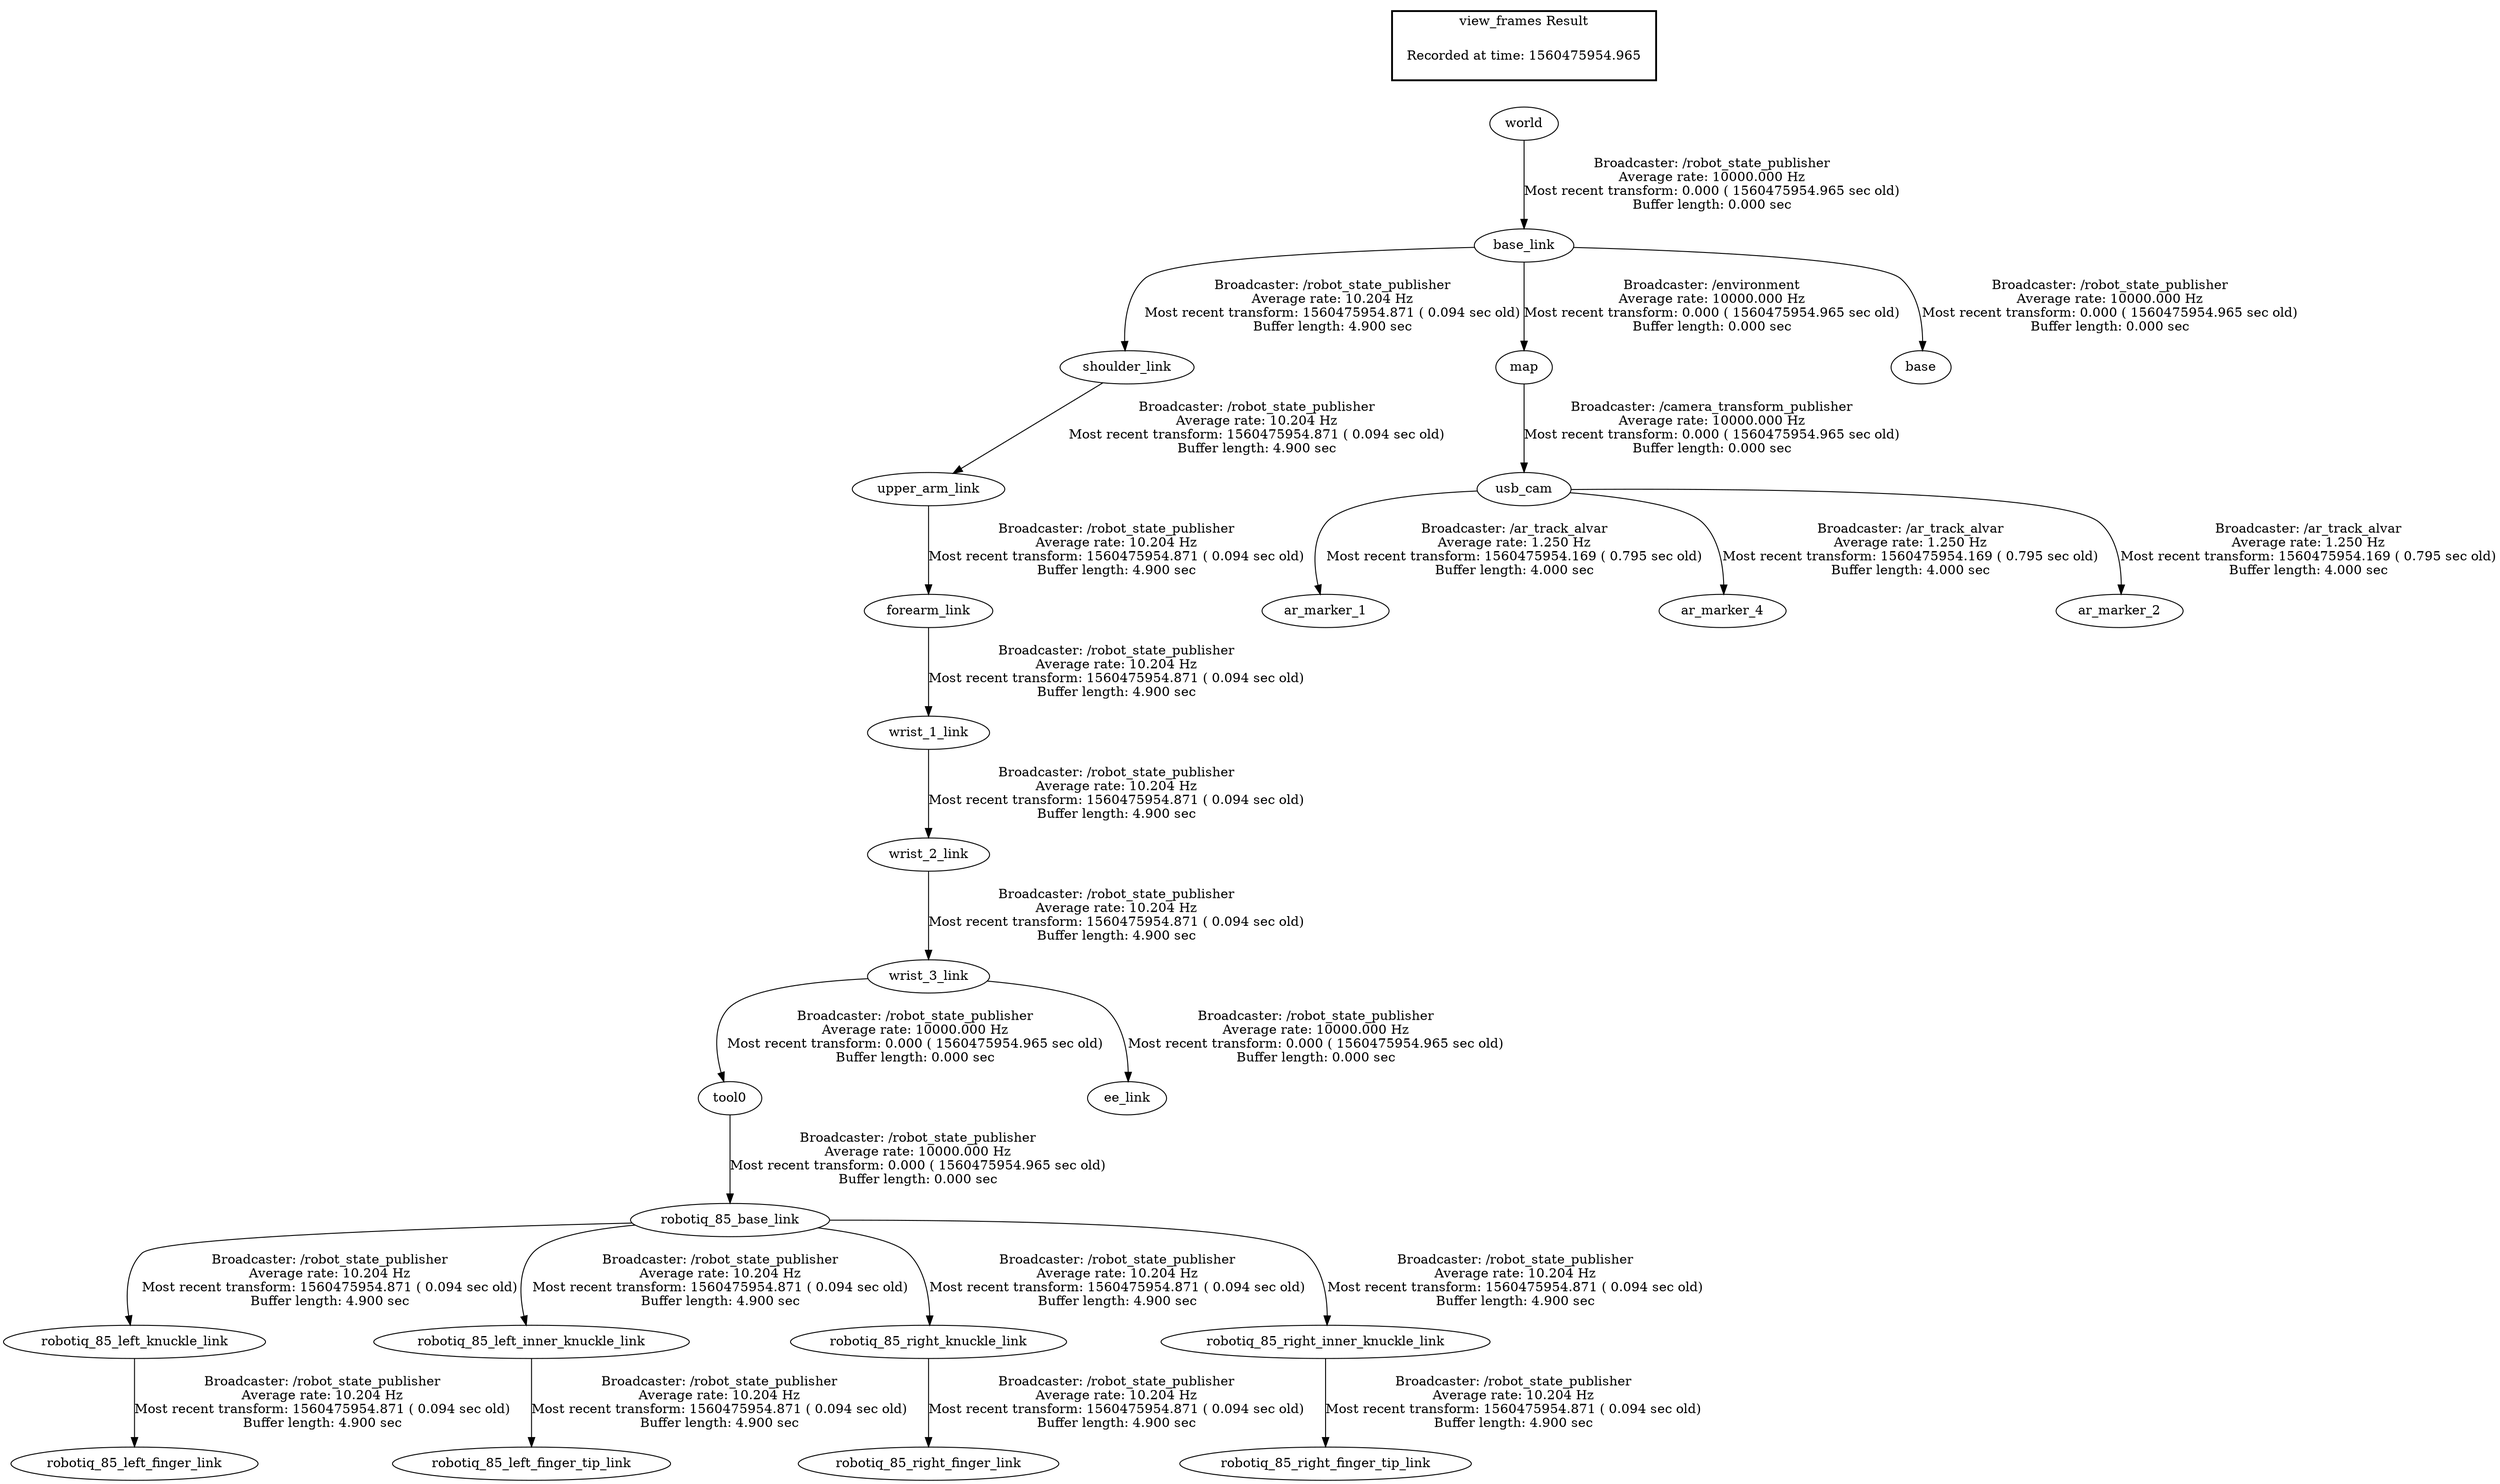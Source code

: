 digraph G {
"upper_arm_link" -> "forearm_link"[label="Broadcaster: /robot_state_publisher\nAverage rate: 10.204 Hz\nMost recent transform: 1560475954.871 ( 0.094 sec old)\nBuffer length: 4.900 sec\n"];
"shoulder_link" -> "upper_arm_link"[label="Broadcaster: /robot_state_publisher\nAverage rate: 10.204 Hz\nMost recent transform: 1560475954.871 ( 0.094 sec old)\nBuffer length: 4.900 sec\n"];
"robotiq_85_left_knuckle_link" -> "robotiq_85_left_finger_link"[label="Broadcaster: /robot_state_publisher\nAverage rate: 10.204 Hz\nMost recent transform: 1560475954.871 ( 0.094 sec old)\nBuffer length: 4.900 sec\n"];
"robotiq_85_base_link" -> "robotiq_85_left_knuckle_link"[label="Broadcaster: /robot_state_publisher\nAverage rate: 10.204 Hz\nMost recent transform: 1560475954.871 ( 0.094 sec old)\nBuffer length: 4.900 sec\n"];
"robotiq_85_left_inner_knuckle_link" -> "robotiq_85_left_finger_tip_link"[label="Broadcaster: /robot_state_publisher\nAverage rate: 10.204 Hz\nMost recent transform: 1560475954.871 ( 0.094 sec old)\nBuffer length: 4.900 sec\n"];
"robotiq_85_base_link" -> "robotiq_85_left_inner_knuckle_link"[label="Broadcaster: /robot_state_publisher\nAverage rate: 10.204 Hz\nMost recent transform: 1560475954.871 ( 0.094 sec old)\nBuffer length: 4.900 sec\n"];
"tool0" -> "robotiq_85_base_link"[label="Broadcaster: /robot_state_publisher\nAverage rate: 10000.000 Hz\nMost recent transform: 0.000 ( 1560475954.965 sec old)\nBuffer length: 0.000 sec\n"];
"robotiq_85_right_knuckle_link" -> "robotiq_85_right_finger_link"[label="Broadcaster: /robot_state_publisher\nAverage rate: 10.204 Hz\nMost recent transform: 1560475954.871 ( 0.094 sec old)\nBuffer length: 4.900 sec\n"];
"robotiq_85_base_link" -> "robotiq_85_right_knuckle_link"[label="Broadcaster: /robot_state_publisher\nAverage rate: 10.204 Hz\nMost recent transform: 1560475954.871 ( 0.094 sec old)\nBuffer length: 4.900 sec\n"];
"robotiq_85_right_inner_knuckle_link" -> "robotiq_85_right_finger_tip_link"[label="Broadcaster: /robot_state_publisher\nAverage rate: 10.204 Hz\nMost recent transform: 1560475954.871 ( 0.094 sec old)\nBuffer length: 4.900 sec\n"];
"robotiq_85_base_link" -> "robotiq_85_right_inner_knuckle_link"[label="Broadcaster: /robot_state_publisher\nAverage rate: 10.204 Hz\nMost recent transform: 1560475954.871 ( 0.094 sec old)\nBuffer length: 4.900 sec\n"];
"base_link" -> "shoulder_link"[label="Broadcaster: /robot_state_publisher\nAverage rate: 10.204 Hz\nMost recent transform: 1560475954.871 ( 0.094 sec old)\nBuffer length: 4.900 sec\n"];
"world" -> "base_link"[label="Broadcaster: /robot_state_publisher\nAverage rate: 10000.000 Hz\nMost recent transform: 0.000 ( 1560475954.965 sec old)\nBuffer length: 0.000 sec\n"];
"forearm_link" -> "wrist_1_link"[label="Broadcaster: /robot_state_publisher\nAverage rate: 10.204 Hz\nMost recent transform: 1560475954.871 ( 0.094 sec old)\nBuffer length: 4.900 sec\n"];
"wrist_1_link" -> "wrist_2_link"[label="Broadcaster: /robot_state_publisher\nAverage rate: 10.204 Hz\nMost recent transform: 1560475954.871 ( 0.094 sec old)\nBuffer length: 4.900 sec\n"];
"wrist_2_link" -> "wrist_3_link"[label="Broadcaster: /robot_state_publisher\nAverage rate: 10.204 Hz\nMost recent transform: 1560475954.871 ( 0.094 sec old)\nBuffer length: 4.900 sec\n"];
"map" -> "usb_cam"[label="Broadcaster: /camera_transform_publisher\nAverage rate: 10000.000 Hz\nMost recent transform: 0.000 ( 1560475954.965 sec old)\nBuffer length: 0.000 sec\n"];
"base_link" -> "map"[label="Broadcaster: /environment\nAverage rate: 10000.000 Hz\nMost recent transform: 0.000 ( 1560475954.965 sec old)\nBuffer length: 0.000 sec\n"];
"base_link" -> "base"[label="Broadcaster: /robot_state_publisher\nAverage rate: 10000.000 Hz\nMost recent transform: 0.000 ( 1560475954.965 sec old)\nBuffer length: 0.000 sec\n"];
"wrist_3_link" -> "ee_link"[label="Broadcaster: /robot_state_publisher\nAverage rate: 10000.000 Hz\nMost recent transform: 0.000 ( 1560475954.965 sec old)\nBuffer length: 0.000 sec\n"];
"wrist_3_link" -> "tool0"[label="Broadcaster: /robot_state_publisher\nAverage rate: 10000.000 Hz\nMost recent transform: 0.000 ( 1560475954.965 sec old)\nBuffer length: 0.000 sec\n"];
"usb_cam" -> "ar_marker_1"[label="Broadcaster: /ar_track_alvar\nAverage rate: 1.250 Hz\nMost recent transform: 1560475954.169 ( 0.795 sec old)\nBuffer length: 4.000 sec\n"];
"usb_cam" -> "ar_marker_4"[label="Broadcaster: /ar_track_alvar\nAverage rate: 1.250 Hz\nMost recent transform: 1560475954.169 ( 0.795 sec old)\nBuffer length: 4.000 sec\n"];
"usb_cam" -> "ar_marker_2"[label="Broadcaster: /ar_track_alvar\nAverage rate: 1.250 Hz\nMost recent transform: 1560475954.169 ( 0.795 sec old)\nBuffer length: 4.000 sec\n"];
edge [style=invis];
 subgraph cluster_legend { style=bold; color=black; label ="view_frames Result";
"Recorded at time: 1560475954.965"[ shape=plaintext ] ;
 }->"world";
}